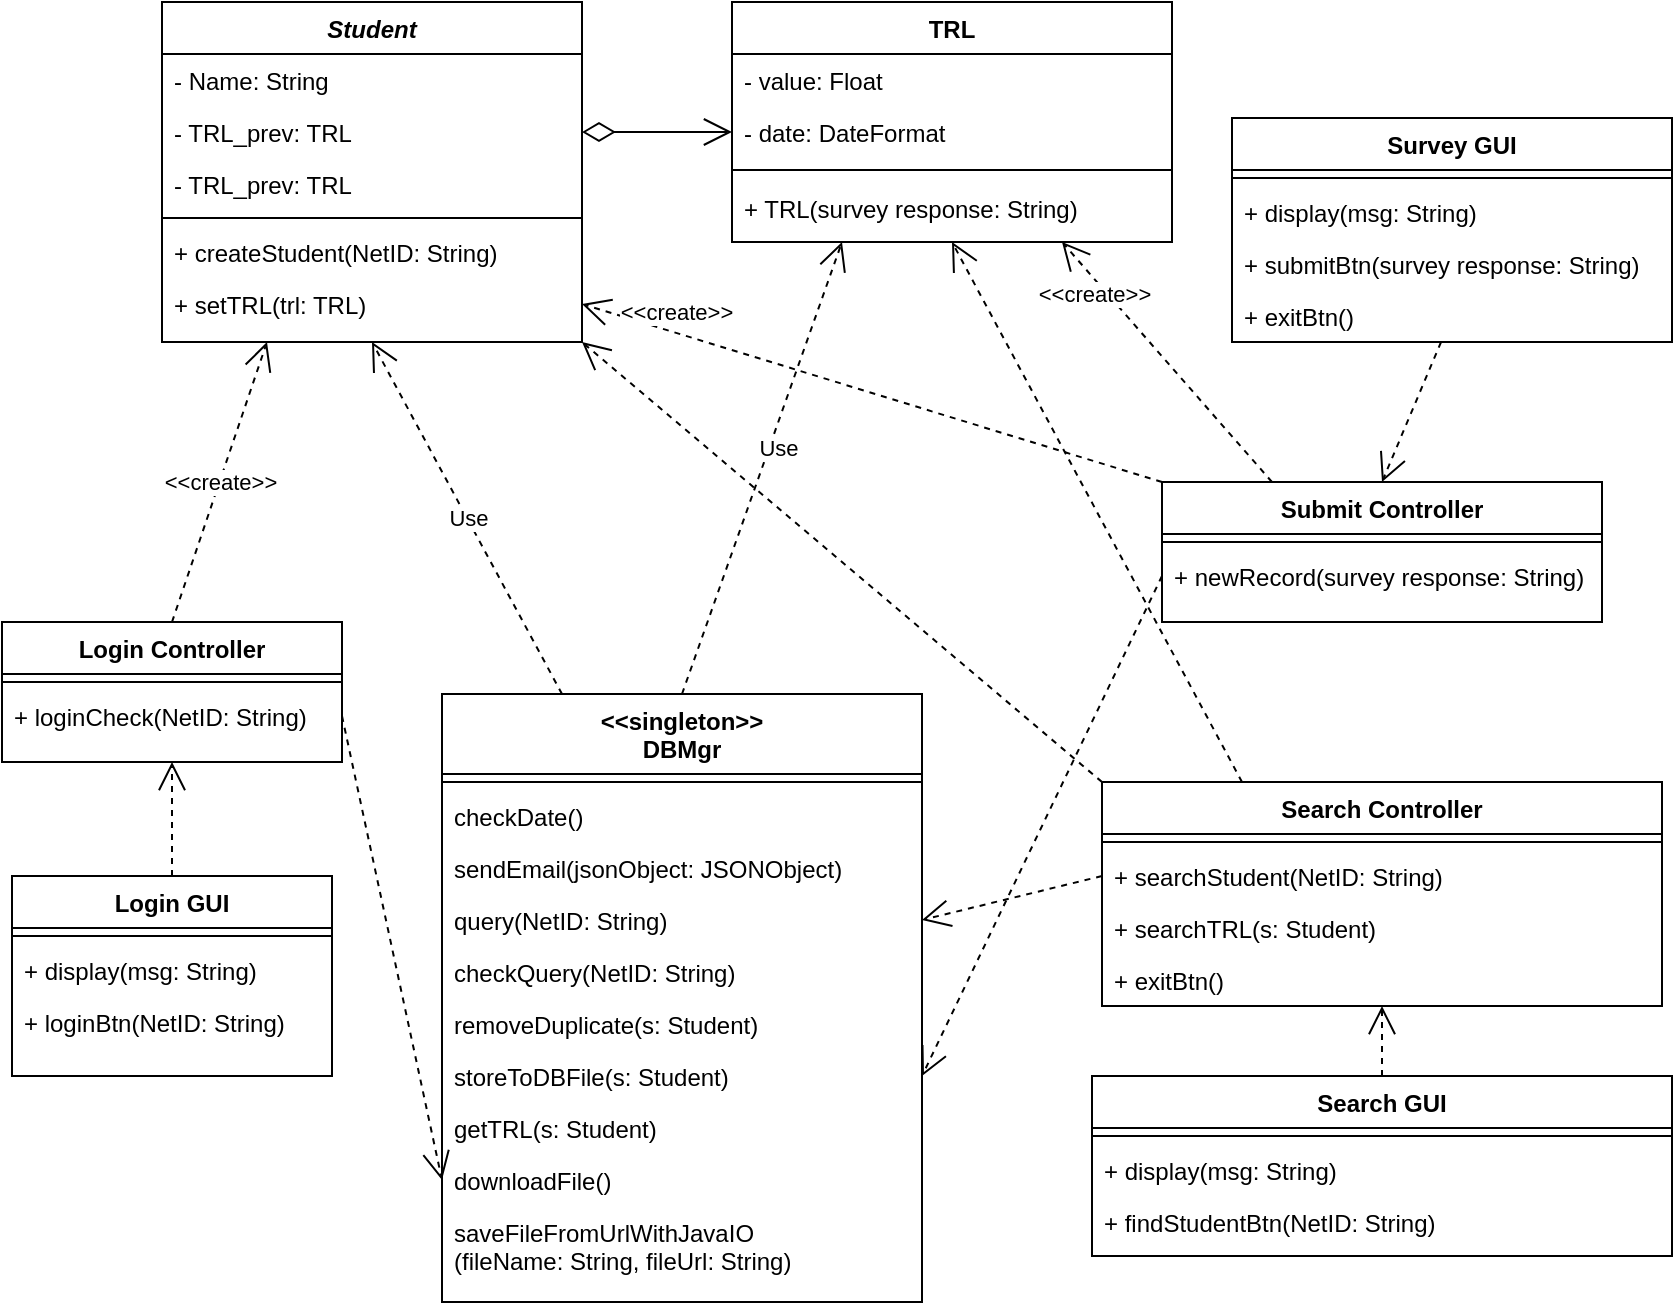 <mxfile version="13.9.8" type="github">
  <diagram id="C5RBs43oDa-KdzZeNtuy" name="Page-1">
    <mxGraphModel dx="1822" dy="1162" grid="1" gridSize="10" guides="1" tooltips="1" connect="1" arrows="1" fold="1" page="0" pageScale="1" pageWidth="827" pageHeight="1169" math="0" shadow="0">
      <root>
        <mxCell id="WIyWlLk6GJQsqaUBKTNV-0" />
        <mxCell id="WIyWlLk6GJQsqaUBKTNV-1" parent="WIyWlLk6GJQsqaUBKTNV-0" />
        <mxCell id="zkfFHV4jXpPFQw0GAbJ--0" value="Student" style="swimlane;fontStyle=3;align=center;verticalAlign=top;childLayout=stackLayout;horizontal=1;startSize=26;horizontalStack=0;resizeParent=1;resizeLast=0;collapsible=1;marginBottom=0;rounded=0;shadow=0;strokeWidth=1;" parent="WIyWlLk6GJQsqaUBKTNV-1" vertex="1">
          <mxGeometry x="-110" y="-190" width="210" height="170" as="geometry">
            <mxRectangle x="230" y="140" width="160" height="26" as="alternateBounds" />
          </mxGeometry>
        </mxCell>
        <mxCell id="TFU_2BJgoYL1EtSiX2dd-17" value="- Name: String" style="text;align=left;verticalAlign=top;spacingLeft=4;spacingRight=4;overflow=hidden;rotatable=0;points=[[0,0.5],[1,0.5]];portConstraint=eastwest;rounded=0;shadow=0;html=0;" parent="zkfFHV4jXpPFQw0GAbJ--0" vertex="1">
          <mxGeometry y="26" width="210" height="26" as="geometry" />
        </mxCell>
        <mxCell id="zkfFHV4jXpPFQw0GAbJ--1" value="- TRL_prev: TRL" style="text;align=left;verticalAlign=top;spacingLeft=4;spacingRight=4;overflow=hidden;rotatable=0;points=[[0,0.5],[1,0.5]];portConstraint=eastwest;" parent="zkfFHV4jXpPFQw0GAbJ--0" vertex="1">
          <mxGeometry y="52" width="210" height="26" as="geometry" />
        </mxCell>
        <mxCell id="zkfFHV4jXpPFQw0GAbJ--2" value="- TRL_prev: TRL" style="text;align=left;verticalAlign=top;spacingLeft=4;spacingRight=4;overflow=hidden;rotatable=0;points=[[0,0.5],[1,0.5]];portConstraint=eastwest;rounded=0;shadow=0;html=0;" parent="zkfFHV4jXpPFQw0GAbJ--0" vertex="1">
          <mxGeometry y="78" width="210" height="26" as="geometry" />
        </mxCell>
        <mxCell id="zkfFHV4jXpPFQw0GAbJ--4" value="" style="line;html=1;strokeWidth=1;align=left;verticalAlign=middle;spacingTop=-1;spacingLeft=3;spacingRight=3;rotatable=0;labelPosition=right;points=[];portConstraint=eastwest;" parent="zkfFHV4jXpPFQw0GAbJ--0" vertex="1">
          <mxGeometry y="104" width="210" height="8" as="geometry" />
        </mxCell>
        <mxCell id="zkfFHV4jXpPFQw0GAbJ--5" value="+ createStudent(NetID: String)" style="text;align=left;verticalAlign=top;spacingLeft=4;spacingRight=4;overflow=hidden;rotatable=0;points=[[0,0.5],[1,0.5]];portConstraint=eastwest;" parent="zkfFHV4jXpPFQw0GAbJ--0" vertex="1">
          <mxGeometry y="112" width="210" height="26" as="geometry" />
        </mxCell>
        <mxCell id="TFU_2BJgoYL1EtSiX2dd-44" value="+ setTRL(trl: TRL)" style="text;align=left;verticalAlign=top;spacingLeft=4;spacingRight=4;overflow=hidden;rotatable=0;points=[[0,0.5],[1,0.5]];portConstraint=eastwest;" parent="zkfFHV4jXpPFQw0GAbJ--0" vertex="1">
          <mxGeometry y="138" width="210" height="26" as="geometry" />
        </mxCell>
        <mxCell id="zkfFHV4jXpPFQw0GAbJ--13" value="&lt;&lt;singleton&gt;&gt;&#xa;DBMgr" style="swimlane;fontStyle=1;align=center;verticalAlign=top;childLayout=stackLayout;horizontal=1;startSize=40;horizontalStack=0;resizeParent=1;resizeLast=0;collapsible=1;marginBottom=0;rounded=0;shadow=0;strokeWidth=1;" parent="WIyWlLk6GJQsqaUBKTNV-1" vertex="1">
          <mxGeometry x="30" y="156" width="240" height="304" as="geometry">
            <mxRectangle x="340" y="380" width="170" height="26" as="alternateBounds" />
          </mxGeometry>
        </mxCell>
        <mxCell id="zkfFHV4jXpPFQw0GAbJ--15" value="" style="line;html=1;strokeWidth=1;align=left;verticalAlign=middle;spacingTop=-1;spacingLeft=3;spacingRight=3;rotatable=0;labelPosition=right;points=[];portConstraint=eastwest;" parent="zkfFHV4jXpPFQw0GAbJ--13" vertex="1">
          <mxGeometry y="40" width="240" height="8" as="geometry" />
        </mxCell>
        <mxCell id="TFU_2BJgoYL1EtSiX2dd-18" value="checkDate()" style="text;align=left;verticalAlign=top;spacingLeft=4;spacingRight=4;overflow=hidden;rotatable=0;points=[[0,0.5],[1,0.5]];portConstraint=eastwest;" parent="zkfFHV4jXpPFQw0GAbJ--13" vertex="1">
          <mxGeometry y="48" width="240" height="26" as="geometry" />
        </mxCell>
        <mxCell id="TFU_2BJgoYL1EtSiX2dd-20" value="sendEmail(jsonObject: JSONObject)" style="text;align=left;verticalAlign=top;spacingLeft=4;spacingRight=4;overflow=hidden;rotatable=0;points=[[0,0.5],[1,0.5]];portConstraint=eastwest;" parent="zkfFHV4jXpPFQw0GAbJ--13" vertex="1">
          <mxGeometry y="74" width="240" height="26" as="geometry" />
        </mxCell>
        <mxCell id="TFU_2BJgoYL1EtSiX2dd-19" value="query(NetID: String)" style="text;align=left;verticalAlign=top;spacingLeft=4;spacingRight=4;overflow=hidden;rotatable=0;points=[[0,0.5],[1,0.5]];portConstraint=eastwest;" parent="zkfFHV4jXpPFQw0GAbJ--13" vertex="1">
          <mxGeometry y="100" width="240" height="26" as="geometry" />
        </mxCell>
        <mxCell id="R1pJKZnsW2I637AGDgSs-7" value="checkQuery(NetID: String)" style="text;align=left;verticalAlign=top;spacingLeft=4;spacingRight=4;overflow=hidden;rotatable=0;points=[[0,0.5],[1,0.5]];portConstraint=eastwest;" parent="zkfFHV4jXpPFQw0GAbJ--13" vertex="1">
          <mxGeometry y="126" width="240" height="26" as="geometry" />
        </mxCell>
        <mxCell id="TFU_2BJgoYL1EtSiX2dd-51" value="removeDuplicate(s: Student)" style="text;align=left;verticalAlign=top;spacingLeft=4;spacingRight=4;overflow=hidden;rotatable=0;points=[[0,0.5],[1,0.5]];portConstraint=eastwest;fontStyle=0" parent="zkfFHV4jXpPFQw0GAbJ--13" vertex="1">
          <mxGeometry y="152" width="240" height="26" as="geometry" />
        </mxCell>
        <mxCell id="oICKs9fkZQMREYSBi_n7-0" value="storeToDBFile(s: Student)" style="text;align=left;verticalAlign=top;spacingLeft=4;spacingRight=4;overflow=hidden;rotatable=0;points=[[0,0.5],[1,0.5]];portConstraint=eastwest;fontStyle=0" vertex="1" parent="zkfFHV4jXpPFQw0GAbJ--13">
          <mxGeometry y="178" width="240" height="26" as="geometry" />
        </mxCell>
        <mxCell id="oICKs9fkZQMREYSBi_n7-1" value="getTRL(s: Student)" style="text;align=left;verticalAlign=top;spacingLeft=4;spacingRight=4;overflow=hidden;rotatable=0;points=[[0,0.5],[1,0.5]];portConstraint=eastwest;fontStyle=0" vertex="1" parent="zkfFHV4jXpPFQw0GAbJ--13">
          <mxGeometry y="204" width="240" height="26" as="geometry" />
        </mxCell>
        <mxCell id="oICKs9fkZQMREYSBi_n7-2" value="downloadFile()" style="text;align=left;verticalAlign=top;spacingLeft=4;spacingRight=4;overflow=hidden;rotatable=0;points=[[0,0.5],[1,0.5]];portConstraint=eastwest;fontStyle=0" vertex="1" parent="zkfFHV4jXpPFQw0GAbJ--13">
          <mxGeometry y="230" width="240" height="26" as="geometry" />
        </mxCell>
        <mxCell id="oICKs9fkZQMREYSBi_n7-3" value="saveFileFromUrlWithJavaIO&#xa;(fileName: String, fileUrl: String)" style="text;align=left;verticalAlign=top;spacingLeft=4;spacingRight=4;overflow=hidden;rotatable=0;points=[[0,0.5],[1,0.5]];portConstraint=eastwest;fontStyle=0" vertex="1" parent="zkfFHV4jXpPFQw0GAbJ--13">
          <mxGeometry y="256" width="240" height="44" as="geometry" />
        </mxCell>
        <mxCell id="zkfFHV4jXpPFQw0GAbJ--17" value="Login GUI" style="swimlane;fontStyle=1;align=center;verticalAlign=top;childLayout=stackLayout;horizontal=1;startSize=26;horizontalStack=0;resizeParent=1;resizeLast=0;collapsible=1;marginBottom=0;rounded=0;shadow=0;strokeWidth=1;" parent="WIyWlLk6GJQsqaUBKTNV-1" vertex="1">
          <mxGeometry x="-185" y="247" width="160" height="100" as="geometry">
            <mxRectangle x="550" y="140" width="160" height="26" as="alternateBounds" />
          </mxGeometry>
        </mxCell>
        <mxCell id="zkfFHV4jXpPFQw0GAbJ--23" value="" style="line;html=1;strokeWidth=1;align=left;verticalAlign=middle;spacingTop=-1;spacingLeft=3;spacingRight=3;rotatable=0;labelPosition=right;points=[];portConstraint=eastwest;" parent="zkfFHV4jXpPFQw0GAbJ--17" vertex="1">
          <mxGeometry y="26" width="160" height="8" as="geometry" />
        </mxCell>
        <mxCell id="zkfFHV4jXpPFQw0GAbJ--24" value="+ display(msg: String)" style="text;align=left;verticalAlign=top;spacingLeft=4;spacingRight=4;overflow=hidden;rotatable=0;points=[[0,0.5],[1,0.5]];portConstraint=eastwest;" parent="zkfFHV4jXpPFQw0GAbJ--17" vertex="1">
          <mxGeometry y="34" width="160" height="26" as="geometry" />
        </mxCell>
        <mxCell id="R1pJKZnsW2I637AGDgSs-2" value="+ loginBtn(NetID: String)" style="text;align=left;verticalAlign=top;spacingLeft=4;spacingRight=4;overflow=hidden;rotatable=0;points=[[0,0.5],[1,0.5]];portConstraint=eastwest;" parent="zkfFHV4jXpPFQw0GAbJ--17" vertex="1">
          <mxGeometry y="60" width="160" height="26" as="geometry" />
        </mxCell>
        <mxCell id="TFU_2BJgoYL1EtSiX2dd-0" value="Survey GUI" style="swimlane;fontStyle=1;align=center;verticalAlign=top;childLayout=stackLayout;horizontal=1;startSize=26;horizontalStack=0;resizeParent=1;resizeLast=0;collapsible=1;marginBottom=0;rounded=0;shadow=0;strokeWidth=1;" parent="WIyWlLk6GJQsqaUBKTNV-1" vertex="1">
          <mxGeometry x="425" y="-132" width="220" height="112" as="geometry">
            <mxRectangle x="550" y="140" width="160" height="26" as="alternateBounds" />
          </mxGeometry>
        </mxCell>
        <mxCell id="TFU_2BJgoYL1EtSiX2dd-6" value="" style="line;html=1;strokeWidth=1;align=left;verticalAlign=middle;spacingTop=-1;spacingLeft=3;spacingRight=3;rotatable=0;labelPosition=right;points=[];portConstraint=eastwest;" parent="TFU_2BJgoYL1EtSiX2dd-0" vertex="1">
          <mxGeometry y="26" width="220" height="8" as="geometry" />
        </mxCell>
        <mxCell id="TFU_2BJgoYL1EtSiX2dd-7" value="+ display(msg: String)" style="text;align=left;verticalAlign=top;spacingLeft=4;spacingRight=4;overflow=hidden;rotatable=0;points=[[0,0.5],[1,0.5]];portConstraint=eastwest;" parent="TFU_2BJgoYL1EtSiX2dd-0" vertex="1">
          <mxGeometry y="34" width="220" height="26" as="geometry" />
        </mxCell>
        <mxCell id="TFU_2BJgoYL1EtSiX2dd-50" value="+ submitBtn(survey response: String)" style="text;align=left;verticalAlign=top;spacingLeft=4;spacingRight=4;overflow=hidden;rotatable=0;points=[[0,0.5],[1,0.5]];portConstraint=eastwest;fontStyle=0" parent="TFU_2BJgoYL1EtSiX2dd-0" vertex="1">
          <mxGeometry y="60" width="220" height="26" as="geometry" />
        </mxCell>
        <mxCell id="TFU_2BJgoYL1EtSiX2dd-49" value="+ exitBtn()" style="text;align=left;verticalAlign=top;spacingLeft=4;spacingRight=4;overflow=hidden;rotatable=0;points=[[0,0.5],[1,0.5]];portConstraint=eastwest;fontStyle=0" parent="TFU_2BJgoYL1EtSiX2dd-0" vertex="1">
          <mxGeometry y="86" width="220" height="26" as="geometry" />
        </mxCell>
        <mxCell id="TFU_2BJgoYL1EtSiX2dd-9" value="Search GUI" style="swimlane;fontStyle=1;align=center;verticalAlign=top;childLayout=stackLayout;horizontal=1;startSize=26;horizontalStack=0;resizeParent=1;resizeLast=0;collapsible=1;marginBottom=0;rounded=0;shadow=0;strokeWidth=1;" parent="WIyWlLk6GJQsqaUBKTNV-1" vertex="1">
          <mxGeometry x="355" y="347" width="290" height="90" as="geometry">
            <mxRectangle x="550" y="140" width="160" height="26" as="alternateBounds" />
          </mxGeometry>
        </mxCell>
        <mxCell id="TFU_2BJgoYL1EtSiX2dd-11" value="" style="line;html=1;strokeWidth=1;align=left;verticalAlign=middle;spacingTop=-1;spacingLeft=3;spacingRight=3;rotatable=0;labelPosition=right;points=[];portConstraint=eastwest;" parent="TFU_2BJgoYL1EtSiX2dd-9" vertex="1">
          <mxGeometry y="26" width="290" height="8" as="geometry" />
        </mxCell>
        <mxCell id="TFU_2BJgoYL1EtSiX2dd-12" value="+ display(msg: String)" style="text;align=left;verticalAlign=top;spacingLeft=4;spacingRight=4;overflow=hidden;rotatable=0;points=[[0,0.5],[1,0.5]];portConstraint=eastwest;" parent="TFU_2BJgoYL1EtSiX2dd-9" vertex="1">
          <mxGeometry y="34" width="290" height="26" as="geometry" />
        </mxCell>
        <mxCell id="R1pJKZnsW2I637AGDgSs-3" value="+ findStudentBtn(NetID: String)" style="text;align=left;verticalAlign=top;spacingLeft=4;spacingRight=4;overflow=hidden;rotatable=0;points=[[0,0.5],[1,0.5]];portConstraint=eastwest;" parent="TFU_2BJgoYL1EtSiX2dd-9" vertex="1">
          <mxGeometry y="60" width="290" height="26" as="geometry" />
        </mxCell>
        <mxCell id="TFU_2BJgoYL1EtSiX2dd-23" value="Submit Controller" style="swimlane;fontStyle=1;align=center;verticalAlign=top;childLayout=stackLayout;horizontal=1;startSize=26;horizontalStack=0;resizeParent=1;resizeLast=0;collapsible=1;marginBottom=0;rounded=0;shadow=0;strokeWidth=1;" parent="WIyWlLk6GJQsqaUBKTNV-1" vertex="1">
          <mxGeometry x="390" y="50" width="220" height="70" as="geometry">
            <mxRectangle x="130" y="380" width="160" height="26" as="alternateBounds" />
          </mxGeometry>
        </mxCell>
        <mxCell id="TFU_2BJgoYL1EtSiX2dd-24" value="" style="line;html=1;strokeWidth=1;align=left;verticalAlign=middle;spacingTop=-1;spacingLeft=3;spacingRight=3;rotatable=0;labelPosition=right;points=[];portConstraint=eastwest;" parent="TFU_2BJgoYL1EtSiX2dd-23" vertex="1">
          <mxGeometry y="26" width="220" height="8" as="geometry" />
        </mxCell>
        <mxCell id="TFU_2BJgoYL1EtSiX2dd-25" value="+ newRecord(survey response: String)" style="text;align=left;verticalAlign=top;spacingLeft=4;spacingRight=4;overflow=hidden;rotatable=0;points=[[0,0.5],[1,0.5]];portConstraint=eastwest;fontStyle=0" parent="TFU_2BJgoYL1EtSiX2dd-23" vertex="1">
          <mxGeometry y="34" width="220" height="26" as="geometry" />
        </mxCell>
        <mxCell id="TFU_2BJgoYL1EtSiX2dd-27" value="Login Controller" style="swimlane;fontStyle=1;align=center;verticalAlign=top;childLayout=stackLayout;horizontal=1;startSize=26;horizontalStack=0;resizeParent=1;resizeLast=0;collapsible=1;marginBottom=0;rounded=0;shadow=0;strokeWidth=1;" parent="WIyWlLk6GJQsqaUBKTNV-1" vertex="1">
          <mxGeometry x="-190" y="120" width="170" height="70" as="geometry">
            <mxRectangle x="130" y="380" width="160" height="26" as="alternateBounds" />
          </mxGeometry>
        </mxCell>
        <mxCell id="TFU_2BJgoYL1EtSiX2dd-28" value="" style="line;html=1;strokeWidth=1;align=left;verticalAlign=middle;spacingTop=-1;spacingLeft=3;spacingRight=3;rotatable=0;labelPosition=right;points=[];portConstraint=eastwest;" parent="TFU_2BJgoYL1EtSiX2dd-27" vertex="1">
          <mxGeometry y="26" width="170" height="8" as="geometry" />
        </mxCell>
        <mxCell id="TFU_2BJgoYL1EtSiX2dd-46" value="+ loginCheck(NetID: String)" style="text;align=left;verticalAlign=top;spacingLeft=4;spacingRight=4;overflow=hidden;rotatable=0;points=[[0,0.5],[1,0.5]];portConstraint=eastwest;fontStyle=0" parent="TFU_2BJgoYL1EtSiX2dd-27" vertex="1">
          <mxGeometry y="34" width="170" height="26" as="geometry" />
        </mxCell>
        <mxCell id="TFU_2BJgoYL1EtSiX2dd-31" value="Search Controller" style="swimlane;fontStyle=1;align=center;verticalAlign=top;childLayout=stackLayout;horizontal=1;startSize=26;horizontalStack=0;resizeParent=1;resizeLast=0;collapsible=1;marginBottom=0;rounded=0;shadow=0;strokeWidth=1;" parent="WIyWlLk6GJQsqaUBKTNV-1" vertex="1">
          <mxGeometry x="360" y="200" width="280" height="112" as="geometry">
            <mxRectangle x="130" y="380" width="160" height="26" as="alternateBounds" />
          </mxGeometry>
        </mxCell>
        <mxCell id="TFU_2BJgoYL1EtSiX2dd-32" value="" style="line;html=1;strokeWidth=1;align=left;verticalAlign=middle;spacingTop=-1;spacingLeft=3;spacingRight=3;rotatable=0;labelPosition=right;points=[];portConstraint=eastwest;" parent="TFU_2BJgoYL1EtSiX2dd-31" vertex="1">
          <mxGeometry y="26" width="280" height="8" as="geometry" />
        </mxCell>
        <mxCell id="TFU_2BJgoYL1EtSiX2dd-33" value="+ searchStudent(NetID: String)" style="text;align=left;verticalAlign=top;spacingLeft=4;spacingRight=4;overflow=hidden;rotatable=0;points=[[0,0.5],[1,0.5]];portConstraint=eastwest;fontStyle=0" parent="TFU_2BJgoYL1EtSiX2dd-31" vertex="1">
          <mxGeometry y="34" width="280" height="26" as="geometry" />
        </mxCell>
        <mxCell id="R1pJKZnsW2I637AGDgSs-6" value="+ searchTRL(s: Student)" style="text;align=left;verticalAlign=top;spacingLeft=4;spacingRight=4;overflow=hidden;rotatable=0;points=[[0,0.5],[1,0.5]];portConstraint=eastwest;fontStyle=0" parent="TFU_2BJgoYL1EtSiX2dd-31" vertex="1">
          <mxGeometry y="60" width="280" height="26" as="geometry" />
        </mxCell>
        <mxCell id="oICKs9fkZQMREYSBi_n7-5" value="+ exitBtn()" style="text;align=left;verticalAlign=top;spacingLeft=4;spacingRight=4;overflow=hidden;rotatable=0;points=[[0,0.5],[1,0.5]];portConstraint=eastwest;fontStyle=0" vertex="1" parent="TFU_2BJgoYL1EtSiX2dd-31">
          <mxGeometry y="86" width="280" height="26" as="geometry" />
        </mxCell>
        <mxCell id="TFU_2BJgoYL1EtSiX2dd-35" value="TRL" style="swimlane;fontStyle=1;align=center;verticalAlign=top;childLayout=stackLayout;horizontal=1;startSize=26;horizontalStack=0;resizeParent=1;resizeLast=0;collapsible=1;marginBottom=0;rounded=0;shadow=0;strokeWidth=1;" parent="WIyWlLk6GJQsqaUBKTNV-1" vertex="1">
          <mxGeometry x="175" y="-190" width="220" height="120" as="geometry">
            <mxRectangle x="130" y="380" width="160" height="26" as="alternateBounds" />
          </mxGeometry>
        </mxCell>
        <mxCell id="TFU_2BJgoYL1EtSiX2dd-37" value="- value: Float" style="text;align=left;verticalAlign=top;spacingLeft=4;spacingRight=4;overflow=hidden;rotatable=0;points=[[0,0.5],[1,0.5]];portConstraint=eastwest;fontStyle=0" parent="TFU_2BJgoYL1EtSiX2dd-35" vertex="1">
          <mxGeometry y="26" width="220" height="26" as="geometry" />
        </mxCell>
        <mxCell id="TFU_2BJgoYL1EtSiX2dd-38" value="- date: DateFormat" style="text;align=left;verticalAlign=top;spacingLeft=4;spacingRight=4;overflow=hidden;rotatable=0;points=[[0,0.5],[1,0.5]];portConstraint=eastwest;" parent="TFU_2BJgoYL1EtSiX2dd-35" vertex="1">
          <mxGeometry y="52" width="220" height="26" as="geometry" />
        </mxCell>
        <mxCell id="TFU_2BJgoYL1EtSiX2dd-36" value="" style="line;html=1;strokeWidth=1;align=left;verticalAlign=middle;spacingTop=-1;spacingLeft=3;spacingRight=3;rotatable=0;labelPosition=right;points=[];portConstraint=eastwest;" parent="TFU_2BJgoYL1EtSiX2dd-35" vertex="1">
          <mxGeometry y="78" width="220" height="12" as="geometry" />
        </mxCell>
        <mxCell id="TFU_2BJgoYL1EtSiX2dd-45" value="+ TRL(survey response: String)" style="text;align=left;verticalAlign=top;spacingLeft=4;spacingRight=4;overflow=hidden;rotatable=0;points=[[0,0.5],[1,0.5]];portConstraint=eastwest;" parent="TFU_2BJgoYL1EtSiX2dd-35" vertex="1">
          <mxGeometry y="90" width="220" height="26" as="geometry" />
        </mxCell>
        <mxCell id="R1pJKZnsW2I637AGDgSs-8" value="" style="endArrow=open;html=1;endSize=12;startArrow=diamondThin;startSize=14;startFill=0;edgeStyle=orthogonalEdgeStyle;align=left;verticalAlign=bottom;entryX=0;entryY=0.5;entryDx=0;entryDy=0;exitX=1;exitY=0.5;exitDx=0;exitDy=0;" parent="WIyWlLk6GJQsqaUBKTNV-1" source="zkfFHV4jXpPFQw0GAbJ--1" target="TFU_2BJgoYL1EtSiX2dd-38" edge="1">
          <mxGeometry x="-1" y="3" relative="1" as="geometry">
            <mxPoint x="180" y="110" as="sourcePoint" />
            <mxPoint x="40" y="348" as="targetPoint" />
          </mxGeometry>
        </mxCell>
        <mxCell id="R1pJKZnsW2I637AGDgSs-9" value="" style="endArrow=open;endSize=12;dashed=1;html=1;exitX=0.5;exitY=0;exitDx=0;exitDy=0;entryX=0.5;entryY=1;entryDx=0;entryDy=0;" parent="WIyWlLk6GJQsqaUBKTNV-1" source="zkfFHV4jXpPFQw0GAbJ--17" target="TFU_2BJgoYL1EtSiX2dd-27" edge="1">
          <mxGeometry width="160" relative="1" as="geometry">
            <mxPoint x="140" y="-50" as="sourcePoint" />
            <mxPoint x="300" y="-50" as="targetPoint" />
            <Array as="points" />
          </mxGeometry>
        </mxCell>
        <mxCell id="R1pJKZnsW2I637AGDgSs-10" value="" style="endArrow=open;endSize=12;dashed=1;html=1;entryX=0.5;entryY=0;entryDx=0;entryDy=0;" parent="WIyWlLk6GJQsqaUBKTNV-1" source="TFU_2BJgoYL1EtSiX2dd-49" target="TFU_2BJgoYL1EtSiX2dd-23" edge="1">
          <mxGeometry width="160" relative="1" as="geometry">
            <mxPoint x="590" y="100" as="sourcePoint" />
            <mxPoint x="750" y="100" as="targetPoint" />
            <Array as="points" />
          </mxGeometry>
        </mxCell>
        <mxCell id="R1pJKZnsW2I637AGDgSs-12" value="" style="endArrow=open;endSize=12;dashed=1;html=1;exitX=1;exitY=0.5;exitDx=0;exitDy=0;entryX=0;entryY=0.5;entryDx=0;entryDy=0;" parent="WIyWlLk6GJQsqaUBKTNV-1" source="TFU_2BJgoYL1EtSiX2dd-46" target="oICKs9fkZQMREYSBi_n7-2" edge="1">
          <mxGeometry width="160" relative="1" as="geometry">
            <mxPoint x="170" y="-20" as="sourcePoint" />
            <mxPoint x="330" y="-20" as="targetPoint" />
            <Array as="points" />
          </mxGeometry>
        </mxCell>
        <mxCell id="R1pJKZnsW2I637AGDgSs-13" value="" style="endArrow=open;endSize=12;dashed=1;html=1;exitX=0;exitY=0.5;exitDx=0;exitDy=0;entryX=1;entryY=0.5;entryDx=0;entryDy=0;" parent="WIyWlLk6GJQsqaUBKTNV-1" source="TFU_2BJgoYL1EtSiX2dd-25" target="oICKs9fkZQMREYSBi_n7-0" edge="1">
          <mxGeometry width="160" relative="1" as="geometry">
            <mxPoint x="180" y="-10" as="sourcePoint" />
            <mxPoint x="340" y="-10" as="targetPoint" />
            <Array as="points" />
          </mxGeometry>
        </mxCell>
        <mxCell id="R1pJKZnsW2I637AGDgSs-17" value="" style="endArrow=open;endSize=12;dashed=1;html=1;exitX=0;exitY=0.5;exitDx=0;exitDy=0;entryX=1;entryY=0.5;entryDx=0;entryDy=0;" parent="WIyWlLk6GJQsqaUBKTNV-1" source="TFU_2BJgoYL1EtSiX2dd-33" target="TFU_2BJgoYL1EtSiX2dd-19" edge="1">
          <mxGeometry width="160" relative="1" as="geometry">
            <mxPoint x="150" y="430" as="sourcePoint" />
            <mxPoint x="310" y="430" as="targetPoint" />
            <Array as="points" />
          </mxGeometry>
        </mxCell>
        <mxCell id="R1pJKZnsW2I637AGDgSs-19" value="" style="endArrow=open;endSize=12;dashed=1;html=1;exitX=0.5;exitY=0;exitDx=0;exitDy=0;entryX=0.5;entryY=1;entryDx=0;entryDy=0;" parent="WIyWlLk6GJQsqaUBKTNV-1" source="TFU_2BJgoYL1EtSiX2dd-9" target="TFU_2BJgoYL1EtSiX2dd-31" edge="1">
          <mxGeometry width="160" relative="1" as="geometry">
            <mxPoint x="580" y="490" as="sourcePoint" />
            <mxPoint x="480" y="300" as="targetPoint" />
            <Array as="points" />
          </mxGeometry>
        </mxCell>
        <mxCell id="R1pJKZnsW2I637AGDgSs-20" value="&amp;lt;&amp;lt;create&amp;gt;&amp;gt;" style="endArrow=open;endSize=12;dashed=1;html=1;entryX=0.25;entryY=1;entryDx=0;entryDy=0;exitX=0.5;exitY=0;exitDx=0;exitDy=0;" parent="WIyWlLk6GJQsqaUBKTNV-1" source="TFU_2BJgoYL1EtSiX2dd-27" target="zkfFHV4jXpPFQw0GAbJ--0" edge="1">
          <mxGeometry width="160" relative="1" as="geometry">
            <mxPoint x="-50" y="52" as="sourcePoint" />
            <mxPoint x="110" y="52" as="targetPoint" />
          </mxGeometry>
        </mxCell>
        <mxCell id="R1pJKZnsW2I637AGDgSs-21" value="&amp;lt;&amp;lt;create&amp;gt;&amp;gt;" style="endArrow=open;endSize=12;dashed=1;html=1;entryX=0.75;entryY=1;entryDx=0;entryDy=0;exitX=0.25;exitY=0;exitDx=0;exitDy=0;" parent="WIyWlLk6GJQsqaUBKTNV-1" source="TFU_2BJgoYL1EtSiX2dd-23" target="TFU_2BJgoYL1EtSiX2dd-35" edge="1">
          <mxGeometry x="0.616" y="5" width="160" relative="1" as="geometry">
            <mxPoint x="380" y="212" as="sourcePoint" />
            <mxPoint x="420" y="62" as="targetPoint" />
            <mxPoint as="offset" />
          </mxGeometry>
        </mxCell>
        <mxCell id="R1pJKZnsW2I637AGDgSs-22" value="&amp;lt;&amp;lt;create&amp;gt;&amp;gt;" style="endArrow=open;endSize=12;dashed=1;html=1;entryX=1;entryY=0.5;entryDx=0;entryDy=0;exitX=0;exitY=0;exitDx=0;exitDy=0;" parent="WIyWlLk6GJQsqaUBKTNV-1" source="TFU_2BJgoYL1EtSiX2dd-23" target="TFU_2BJgoYL1EtSiX2dd-44" edge="1">
          <mxGeometry x="0.696" y="-10" width="160" relative="1" as="geometry">
            <mxPoint x="-25" y="150" as="sourcePoint" />
            <mxPoint x="15" as="targetPoint" />
            <mxPoint as="offset" />
          </mxGeometry>
        </mxCell>
        <mxCell id="R1pJKZnsW2I637AGDgSs-23" value="Use" style="endArrow=open;endSize=12;dashed=1;html=1;exitX=0.25;exitY=0;exitDx=0;exitDy=0;entryX=0.5;entryY=1;entryDx=0;entryDy=0;" parent="WIyWlLk6GJQsqaUBKTNV-1" source="zkfFHV4jXpPFQw0GAbJ--13" target="zkfFHV4jXpPFQw0GAbJ--0" edge="1">
          <mxGeometry width="160" relative="1" as="geometry">
            <mxPoint x="60" y="80" as="sourcePoint" />
            <mxPoint x="220" y="80" as="targetPoint" />
          </mxGeometry>
        </mxCell>
        <mxCell id="R1pJKZnsW2I637AGDgSs-24" value="Use" style="endArrow=open;endSize=12;dashed=1;html=1;exitX=0.5;exitY=0;exitDx=0;exitDy=0;entryX=0.25;entryY=1;entryDx=0;entryDy=0;" parent="WIyWlLk6GJQsqaUBKTNV-1" source="zkfFHV4jXpPFQw0GAbJ--13" target="TFU_2BJgoYL1EtSiX2dd-35" edge="1">
          <mxGeometry x="0.098" y="-4" width="160" relative="1" as="geometry">
            <mxPoint x="199" y="170" as="sourcePoint" />
            <mxPoint x="57.5" y="-10" as="targetPoint" />
            <mxPoint as="offset" />
          </mxGeometry>
        </mxCell>
        <mxCell id="R1pJKZnsW2I637AGDgSs-25" value="" style="endArrow=open;endSize=12;dashed=1;html=1;exitX=0;exitY=0;exitDx=0;exitDy=0;entryX=1;entryY=1;entryDx=0;entryDy=0;" parent="WIyWlLk6GJQsqaUBKTNV-1" source="TFU_2BJgoYL1EtSiX2dd-31" target="zkfFHV4jXpPFQw0GAbJ--0" edge="1">
          <mxGeometry width="160" relative="1" as="geometry">
            <mxPoint x="345" y="265" as="sourcePoint" />
            <mxPoint x="286.0" y="265" as="targetPoint" />
            <Array as="points" />
          </mxGeometry>
        </mxCell>
        <mxCell id="R1pJKZnsW2I637AGDgSs-26" value="" style="endArrow=open;endSize=12;dashed=1;html=1;exitX=0.25;exitY=0;exitDx=0;exitDy=0;entryX=0.5;entryY=1;entryDx=0;entryDy=0;" parent="WIyWlLk6GJQsqaUBKTNV-1" source="TFU_2BJgoYL1EtSiX2dd-31" target="TFU_2BJgoYL1EtSiX2dd-35" edge="1">
          <mxGeometry width="160" relative="1" as="geometry">
            <mxPoint x="355" y="275" as="sourcePoint" />
            <mxPoint x="296.0" y="275" as="targetPoint" />
            <Array as="points" />
          </mxGeometry>
        </mxCell>
      </root>
    </mxGraphModel>
  </diagram>
</mxfile>
